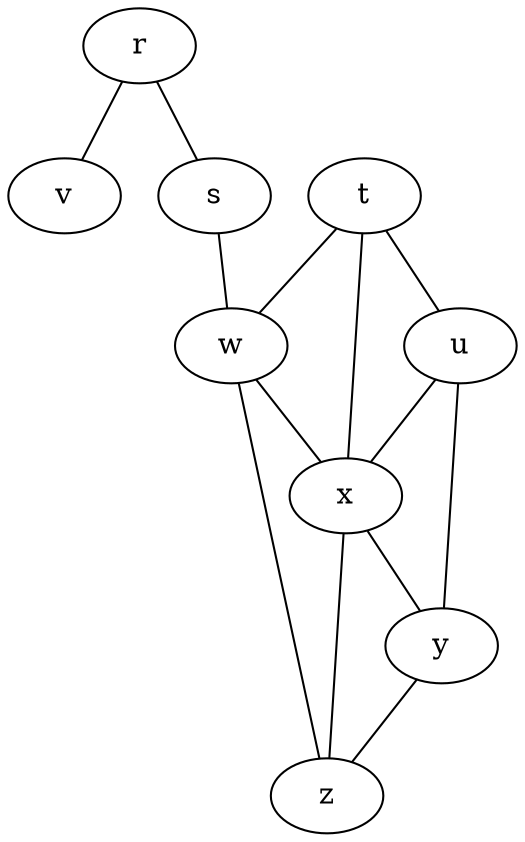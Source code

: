 graph G {
r -- v[label="",weight=""];
r -- s[label="",weight=""];
s -- w[label="",weight=""];
t -- x[label="",weight=""];
t -- w[label="",weight=""];
t -- u[label="",weight=""];
u -- y[label="",weight=""];
u -- x[label="",weight=""];
w -- z[label="",weight=""];
w -- x[label="",weight=""];
x -- z[label="",weight=""];
x -- y[label="",weight=""];
y -- z[label="",weight=""];
}
